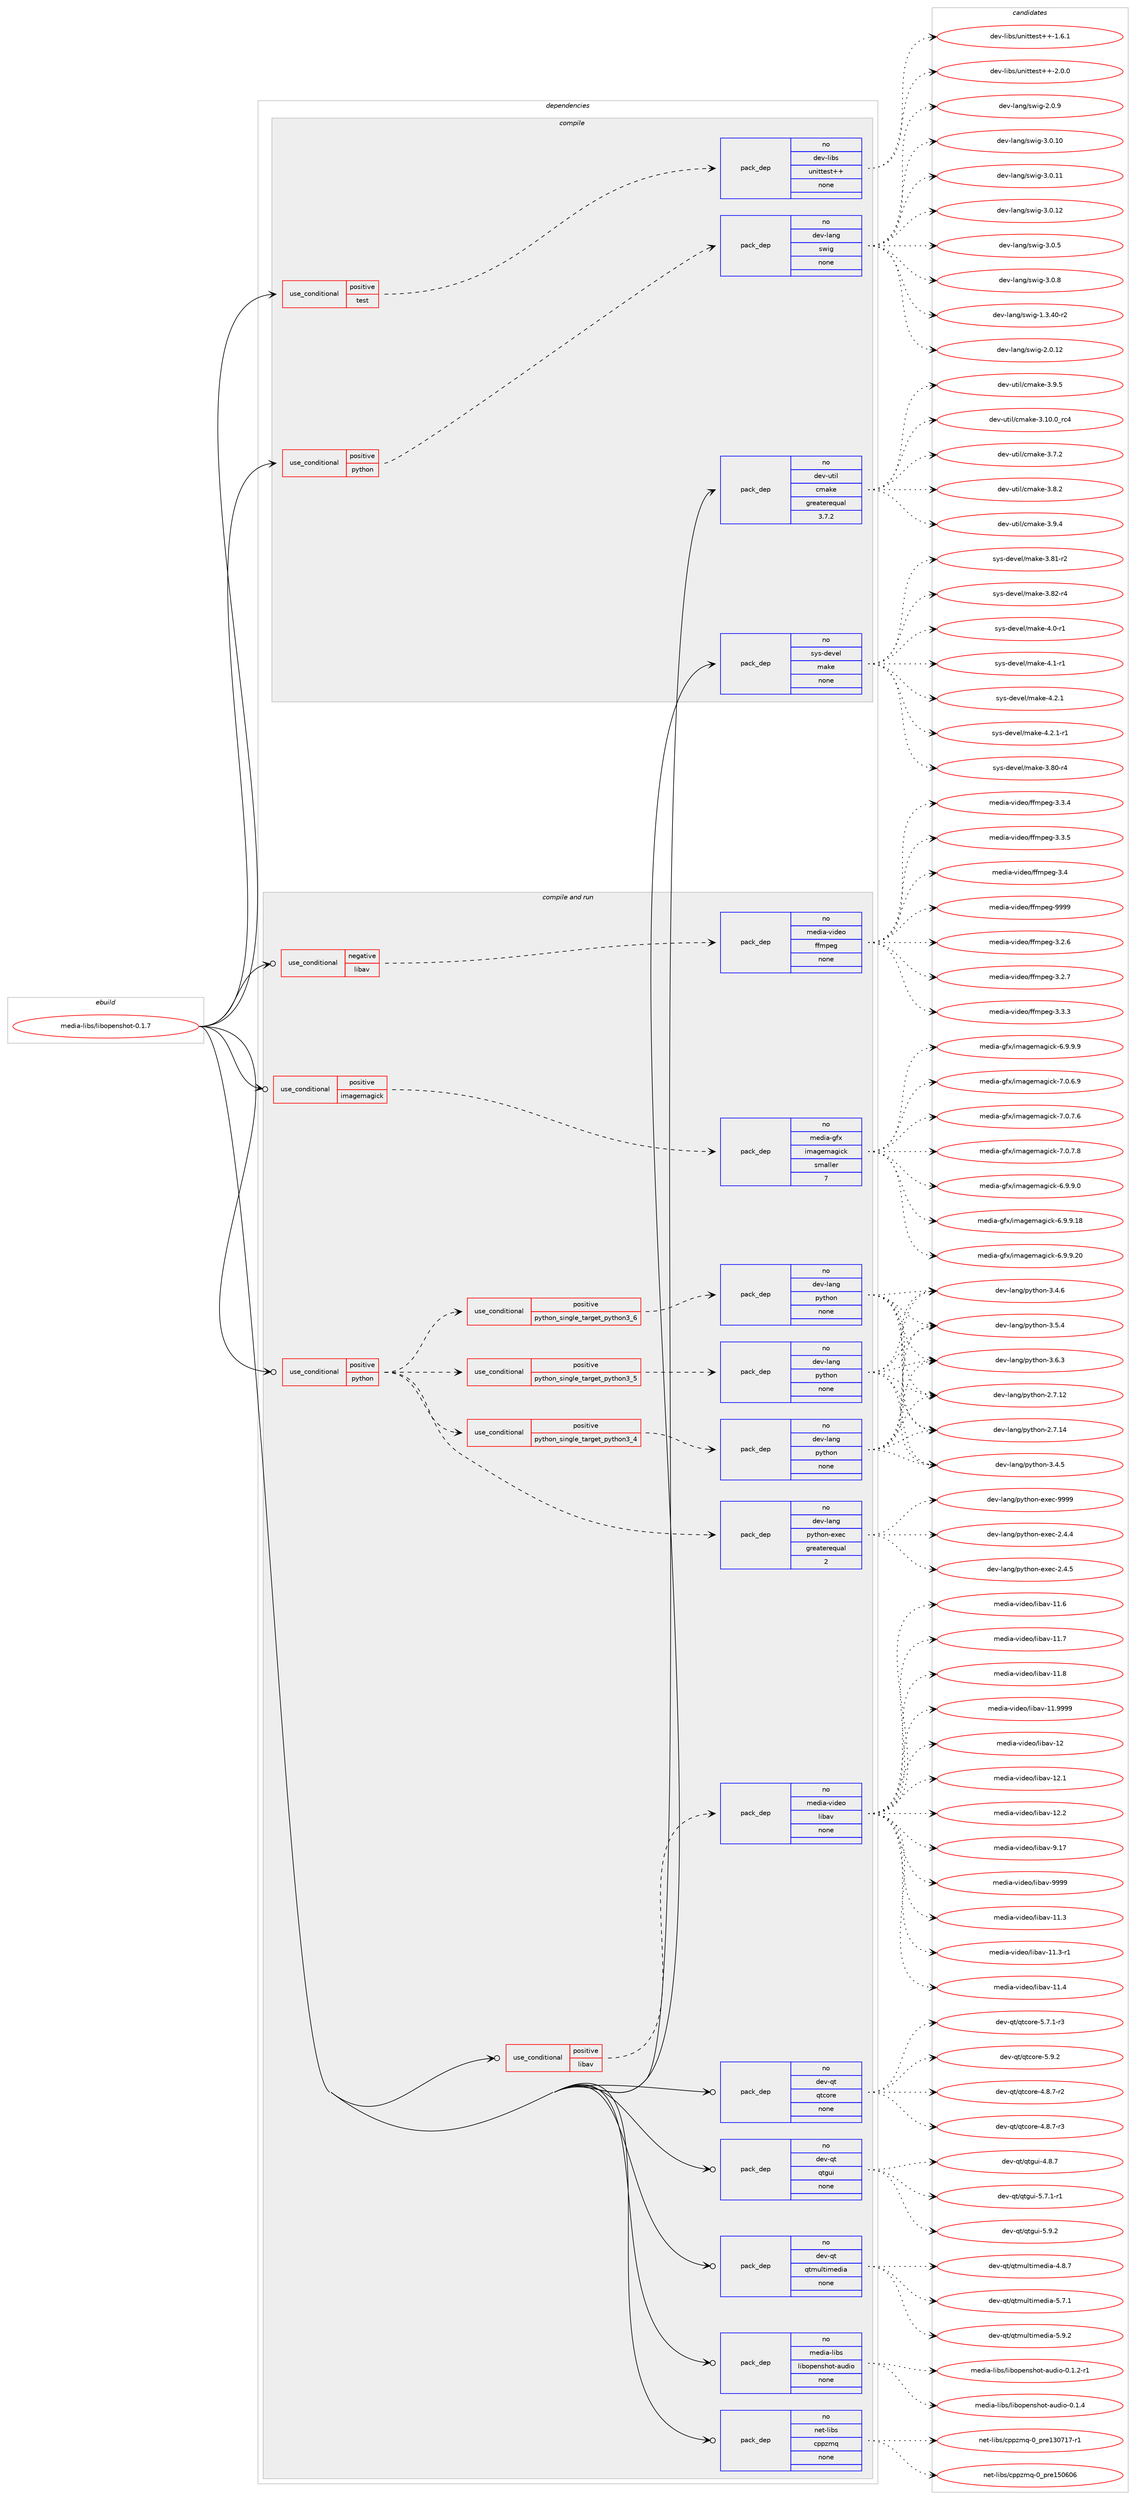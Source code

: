 digraph prolog {

# *************
# Graph options
# *************

newrank=true;
concentrate=true;
compound=true;
graph [rankdir=LR,fontname=Helvetica,fontsize=10,ranksep=1.5];#, ranksep=2.5, nodesep=0.2];
edge  [arrowhead=vee];
node  [fontname=Helvetica,fontsize=10];

# **********
# The ebuild
# **********

subgraph cluster_leftcol {
color=gray;
rank=same;
label=<<i>ebuild</i>>;
id [label="media-libs/libopenshot-0.1.7", color=red, width=4, href="../media-libs/libopenshot-0.1.7.svg"];
}

# ****************
# The dependencies
# ****************

subgraph cluster_midcol {
color=gray;
label=<<i>dependencies</i>>;
subgraph cluster_compile {
fillcolor="#eeeeee";
style=filled;
label=<<i>compile</i>>;
subgraph cond89921 {
dependency364753 [label=<<TABLE BORDER="0" CELLBORDER="1" CELLSPACING="0" CELLPADDING="4"><TR><TD ROWSPAN="3" CELLPADDING="10">use_conditional</TD></TR><TR><TD>positive</TD></TR><TR><TD>python</TD></TR></TABLE>>, shape=none, color=red];
subgraph pack269128 {
dependency364754 [label=<<TABLE BORDER="0" CELLBORDER="1" CELLSPACING="0" CELLPADDING="4" WIDTH="220"><TR><TD ROWSPAN="6" CELLPADDING="30">pack_dep</TD></TR><TR><TD WIDTH="110">no</TD></TR><TR><TD>dev-lang</TD></TR><TR><TD>swig</TD></TR><TR><TD>none</TD></TR><TR><TD></TD></TR></TABLE>>, shape=none, color=blue];
}
dependency364753:e -> dependency364754:w [weight=20,style="dashed",arrowhead="vee"];
}
id:e -> dependency364753:w [weight=20,style="solid",arrowhead="vee"];
subgraph cond89922 {
dependency364755 [label=<<TABLE BORDER="0" CELLBORDER="1" CELLSPACING="0" CELLPADDING="4"><TR><TD ROWSPAN="3" CELLPADDING="10">use_conditional</TD></TR><TR><TD>positive</TD></TR><TR><TD>test</TD></TR></TABLE>>, shape=none, color=red];
subgraph pack269129 {
dependency364756 [label=<<TABLE BORDER="0" CELLBORDER="1" CELLSPACING="0" CELLPADDING="4" WIDTH="220"><TR><TD ROWSPAN="6" CELLPADDING="30">pack_dep</TD></TR><TR><TD WIDTH="110">no</TD></TR><TR><TD>dev-libs</TD></TR><TR><TD>unittest++</TD></TR><TR><TD>none</TD></TR><TR><TD></TD></TR></TABLE>>, shape=none, color=blue];
}
dependency364755:e -> dependency364756:w [weight=20,style="dashed",arrowhead="vee"];
}
id:e -> dependency364755:w [weight=20,style="solid",arrowhead="vee"];
subgraph pack269130 {
dependency364757 [label=<<TABLE BORDER="0" CELLBORDER="1" CELLSPACING="0" CELLPADDING="4" WIDTH="220"><TR><TD ROWSPAN="6" CELLPADDING="30">pack_dep</TD></TR><TR><TD WIDTH="110">no</TD></TR><TR><TD>dev-util</TD></TR><TR><TD>cmake</TD></TR><TR><TD>greaterequal</TD></TR><TR><TD>3.7.2</TD></TR></TABLE>>, shape=none, color=blue];
}
id:e -> dependency364757:w [weight=20,style="solid",arrowhead="vee"];
subgraph pack269131 {
dependency364758 [label=<<TABLE BORDER="0" CELLBORDER="1" CELLSPACING="0" CELLPADDING="4" WIDTH="220"><TR><TD ROWSPAN="6" CELLPADDING="30">pack_dep</TD></TR><TR><TD WIDTH="110">no</TD></TR><TR><TD>sys-devel</TD></TR><TR><TD>make</TD></TR><TR><TD>none</TD></TR><TR><TD></TD></TR></TABLE>>, shape=none, color=blue];
}
id:e -> dependency364758:w [weight=20,style="solid",arrowhead="vee"];
}
subgraph cluster_compileandrun {
fillcolor="#eeeeee";
style=filled;
label=<<i>compile and run</i>>;
subgraph cond89923 {
dependency364759 [label=<<TABLE BORDER="0" CELLBORDER="1" CELLSPACING="0" CELLPADDING="4"><TR><TD ROWSPAN="3" CELLPADDING="10">use_conditional</TD></TR><TR><TD>negative</TD></TR><TR><TD>libav</TD></TR></TABLE>>, shape=none, color=red];
subgraph pack269132 {
dependency364760 [label=<<TABLE BORDER="0" CELLBORDER="1" CELLSPACING="0" CELLPADDING="4" WIDTH="220"><TR><TD ROWSPAN="6" CELLPADDING="30">pack_dep</TD></TR><TR><TD WIDTH="110">no</TD></TR><TR><TD>media-video</TD></TR><TR><TD>ffmpeg</TD></TR><TR><TD>none</TD></TR><TR><TD></TD></TR></TABLE>>, shape=none, color=blue];
}
dependency364759:e -> dependency364760:w [weight=20,style="dashed",arrowhead="vee"];
}
id:e -> dependency364759:w [weight=20,style="solid",arrowhead="odotvee"];
subgraph cond89924 {
dependency364761 [label=<<TABLE BORDER="0" CELLBORDER="1" CELLSPACING="0" CELLPADDING="4"><TR><TD ROWSPAN="3" CELLPADDING="10">use_conditional</TD></TR><TR><TD>positive</TD></TR><TR><TD>imagemagick</TD></TR></TABLE>>, shape=none, color=red];
subgraph pack269133 {
dependency364762 [label=<<TABLE BORDER="0" CELLBORDER="1" CELLSPACING="0" CELLPADDING="4" WIDTH="220"><TR><TD ROWSPAN="6" CELLPADDING="30">pack_dep</TD></TR><TR><TD WIDTH="110">no</TD></TR><TR><TD>media-gfx</TD></TR><TR><TD>imagemagick</TD></TR><TR><TD>smaller</TD></TR><TR><TD>7</TD></TR></TABLE>>, shape=none, color=blue];
}
dependency364761:e -> dependency364762:w [weight=20,style="dashed",arrowhead="vee"];
}
id:e -> dependency364761:w [weight=20,style="solid",arrowhead="odotvee"];
subgraph cond89925 {
dependency364763 [label=<<TABLE BORDER="0" CELLBORDER="1" CELLSPACING="0" CELLPADDING="4"><TR><TD ROWSPAN="3" CELLPADDING="10">use_conditional</TD></TR><TR><TD>positive</TD></TR><TR><TD>libav</TD></TR></TABLE>>, shape=none, color=red];
subgraph pack269134 {
dependency364764 [label=<<TABLE BORDER="0" CELLBORDER="1" CELLSPACING="0" CELLPADDING="4" WIDTH="220"><TR><TD ROWSPAN="6" CELLPADDING="30">pack_dep</TD></TR><TR><TD WIDTH="110">no</TD></TR><TR><TD>media-video</TD></TR><TR><TD>libav</TD></TR><TR><TD>none</TD></TR><TR><TD></TD></TR></TABLE>>, shape=none, color=blue];
}
dependency364763:e -> dependency364764:w [weight=20,style="dashed",arrowhead="vee"];
}
id:e -> dependency364763:w [weight=20,style="solid",arrowhead="odotvee"];
subgraph cond89926 {
dependency364765 [label=<<TABLE BORDER="0" CELLBORDER="1" CELLSPACING="0" CELLPADDING="4"><TR><TD ROWSPAN="3" CELLPADDING="10">use_conditional</TD></TR><TR><TD>positive</TD></TR><TR><TD>python</TD></TR></TABLE>>, shape=none, color=red];
subgraph cond89927 {
dependency364766 [label=<<TABLE BORDER="0" CELLBORDER="1" CELLSPACING="0" CELLPADDING="4"><TR><TD ROWSPAN="3" CELLPADDING="10">use_conditional</TD></TR><TR><TD>positive</TD></TR><TR><TD>python_single_target_python3_4</TD></TR></TABLE>>, shape=none, color=red];
subgraph pack269135 {
dependency364767 [label=<<TABLE BORDER="0" CELLBORDER="1" CELLSPACING="0" CELLPADDING="4" WIDTH="220"><TR><TD ROWSPAN="6" CELLPADDING="30">pack_dep</TD></TR><TR><TD WIDTH="110">no</TD></TR><TR><TD>dev-lang</TD></TR><TR><TD>python</TD></TR><TR><TD>none</TD></TR><TR><TD></TD></TR></TABLE>>, shape=none, color=blue];
}
dependency364766:e -> dependency364767:w [weight=20,style="dashed",arrowhead="vee"];
}
dependency364765:e -> dependency364766:w [weight=20,style="dashed",arrowhead="vee"];
subgraph cond89928 {
dependency364768 [label=<<TABLE BORDER="0" CELLBORDER="1" CELLSPACING="0" CELLPADDING="4"><TR><TD ROWSPAN="3" CELLPADDING="10">use_conditional</TD></TR><TR><TD>positive</TD></TR><TR><TD>python_single_target_python3_5</TD></TR></TABLE>>, shape=none, color=red];
subgraph pack269136 {
dependency364769 [label=<<TABLE BORDER="0" CELLBORDER="1" CELLSPACING="0" CELLPADDING="4" WIDTH="220"><TR><TD ROWSPAN="6" CELLPADDING="30">pack_dep</TD></TR><TR><TD WIDTH="110">no</TD></TR><TR><TD>dev-lang</TD></TR><TR><TD>python</TD></TR><TR><TD>none</TD></TR><TR><TD></TD></TR></TABLE>>, shape=none, color=blue];
}
dependency364768:e -> dependency364769:w [weight=20,style="dashed",arrowhead="vee"];
}
dependency364765:e -> dependency364768:w [weight=20,style="dashed",arrowhead="vee"];
subgraph cond89929 {
dependency364770 [label=<<TABLE BORDER="0" CELLBORDER="1" CELLSPACING="0" CELLPADDING="4"><TR><TD ROWSPAN="3" CELLPADDING="10">use_conditional</TD></TR><TR><TD>positive</TD></TR><TR><TD>python_single_target_python3_6</TD></TR></TABLE>>, shape=none, color=red];
subgraph pack269137 {
dependency364771 [label=<<TABLE BORDER="0" CELLBORDER="1" CELLSPACING="0" CELLPADDING="4" WIDTH="220"><TR><TD ROWSPAN="6" CELLPADDING="30">pack_dep</TD></TR><TR><TD WIDTH="110">no</TD></TR><TR><TD>dev-lang</TD></TR><TR><TD>python</TD></TR><TR><TD>none</TD></TR><TR><TD></TD></TR></TABLE>>, shape=none, color=blue];
}
dependency364770:e -> dependency364771:w [weight=20,style="dashed",arrowhead="vee"];
}
dependency364765:e -> dependency364770:w [weight=20,style="dashed",arrowhead="vee"];
subgraph pack269138 {
dependency364772 [label=<<TABLE BORDER="0" CELLBORDER="1" CELLSPACING="0" CELLPADDING="4" WIDTH="220"><TR><TD ROWSPAN="6" CELLPADDING="30">pack_dep</TD></TR><TR><TD WIDTH="110">no</TD></TR><TR><TD>dev-lang</TD></TR><TR><TD>python-exec</TD></TR><TR><TD>greaterequal</TD></TR><TR><TD>2</TD></TR></TABLE>>, shape=none, color=blue];
}
dependency364765:e -> dependency364772:w [weight=20,style="dashed",arrowhead="vee"];
}
id:e -> dependency364765:w [weight=20,style="solid",arrowhead="odotvee"];
subgraph pack269139 {
dependency364773 [label=<<TABLE BORDER="0" CELLBORDER="1" CELLSPACING="0" CELLPADDING="4" WIDTH="220"><TR><TD ROWSPAN="6" CELLPADDING="30">pack_dep</TD></TR><TR><TD WIDTH="110">no</TD></TR><TR><TD>dev-qt</TD></TR><TR><TD>qtcore</TD></TR><TR><TD>none</TD></TR><TR><TD></TD></TR></TABLE>>, shape=none, color=blue];
}
id:e -> dependency364773:w [weight=20,style="solid",arrowhead="odotvee"];
subgraph pack269140 {
dependency364774 [label=<<TABLE BORDER="0" CELLBORDER="1" CELLSPACING="0" CELLPADDING="4" WIDTH="220"><TR><TD ROWSPAN="6" CELLPADDING="30">pack_dep</TD></TR><TR><TD WIDTH="110">no</TD></TR><TR><TD>dev-qt</TD></TR><TR><TD>qtgui</TD></TR><TR><TD>none</TD></TR><TR><TD></TD></TR></TABLE>>, shape=none, color=blue];
}
id:e -> dependency364774:w [weight=20,style="solid",arrowhead="odotvee"];
subgraph pack269141 {
dependency364775 [label=<<TABLE BORDER="0" CELLBORDER="1" CELLSPACING="0" CELLPADDING="4" WIDTH="220"><TR><TD ROWSPAN="6" CELLPADDING="30">pack_dep</TD></TR><TR><TD WIDTH="110">no</TD></TR><TR><TD>dev-qt</TD></TR><TR><TD>qtmultimedia</TD></TR><TR><TD>none</TD></TR><TR><TD></TD></TR></TABLE>>, shape=none, color=blue];
}
id:e -> dependency364775:w [weight=20,style="solid",arrowhead="odotvee"];
subgraph pack269142 {
dependency364776 [label=<<TABLE BORDER="0" CELLBORDER="1" CELLSPACING="0" CELLPADDING="4" WIDTH="220"><TR><TD ROWSPAN="6" CELLPADDING="30">pack_dep</TD></TR><TR><TD WIDTH="110">no</TD></TR><TR><TD>media-libs</TD></TR><TR><TD>libopenshot-audio</TD></TR><TR><TD>none</TD></TR><TR><TD></TD></TR></TABLE>>, shape=none, color=blue];
}
id:e -> dependency364776:w [weight=20,style="solid",arrowhead="odotvee"];
subgraph pack269143 {
dependency364777 [label=<<TABLE BORDER="0" CELLBORDER="1" CELLSPACING="0" CELLPADDING="4" WIDTH="220"><TR><TD ROWSPAN="6" CELLPADDING="30">pack_dep</TD></TR><TR><TD WIDTH="110">no</TD></TR><TR><TD>net-libs</TD></TR><TR><TD>cppzmq</TD></TR><TR><TD>none</TD></TR><TR><TD></TD></TR></TABLE>>, shape=none, color=blue];
}
id:e -> dependency364777:w [weight=20,style="solid",arrowhead="odotvee"];
}
subgraph cluster_run {
fillcolor="#eeeeee";
style=filled;
label=<<i>run</i>>;
}
}

# **************
# The candidates
# **************

subgraph cluster_choices {
rank=same;
color=gray;
label=<<i>candidates</i>>;

subgraph choice269128 {
color=black;
nodesep=1;
choice100101118451089711010347115119105103454946514652484511450 [label="dev-lang/swig-1.3.40-r2", color=red, width=4,href="../dev-lang/swig-1.3.40-r2.svg"];
choice10010111845108971101034711511910510345504648464950 [label="dev-lang/swig-2.0.12", color=red, width=4,href="../dev-lang/swig-2.0.12.svg"];
choice100101118451089711010347115119105103455046484657 [label="dev-lang/swig-2.0.9", color=red, width=4,href="../dev-lang/swig-2.0.9.svg"];
choice10010111845108971101034711511910510345514648464948 [label="dev-lang/swig-3.0.10", color=red, width=4,href="../dev-lang/swig-3.0.10.svg"];
choice10010111845108971101034711511910510345514648464949 [label="dev-lang/swig-3.0.11", color=red, width=4,href="../dev-lang/swig-3.0.11.svg"];
choice10010111845108971101034711511910510345514648464950 [label="dev-lang/swig-3.0.12", color=red, width=4,href="../dev-lang/swig-3.0.12.svg"];
choice100101118451089711010347115119105103455146484653 [label="dev-lang/swig-3.0.5", color=red, width=4,href="../dev-lang/swig-3.0.5.svg"];
choice100101118451089711010347115119105103455146484656 [label="dev-lang/swig-3.0.8", color=red, width=4,href="../dev-lang/swig-3.0.8.svg"];
dependency364754:e -> choice100101118451089711010347115119105103454946514652484511450:w [style=dotted,weight="100"];
dependency364754:e -> choice10010111845108971101034711511910510345504648464950:w [style=dotted,weight="100"];
dependency364754:e -> choice100101118451089711010347115119105103455046484657:w [style=dotted,weight="100"];
dependency364754:e -> choice10010111845108971101034711511910510345514648464948:w [style=dotted,weight="100"];
dependency364754:e -> choice10010111845108971101034711511910510345514648464949:w [style=dotted,weight="100"];
dependency364754:e -> choice10010111845108971101034711511910510345514648464950:w [style=dotted,weight="100"];
dependency364754:e -> choice100101118451089711010347115119105103455146484653:w [style=dotted,weight="100"];
dependency364754:e -> choice100101118451089711010347115119105103455146484656:w [style=dotted,weight="100"];
}
subgraph choice269129 {
color=black;
nodesep=1;
choice1001011184510810598115471171101051161161011151164343454946544649 [label="dev-libs/unittest++-1.6.1", color=red, width=4,href="../dev-libs/unittest++-1.6.1.svg"];
choice1001011184510810598115471171101051161161011151164343455046484648 [label="dev-libs/unittest++-2.0.0", color=red, width=4,href="../dev-libs/unittest++-2.0.0.svg"];
dependency364756:e -> choice1001011184510810598115471171101051161161011151164343454946544649:w [style=dotted,weight="100"];
dependency364756:e -> choice1001011184510810598115471171101051161161011151164343455046484648:w [style=dotted,weight="100"];
}
subgraph choice269130 {
color=black;
nodesep=1;
choice1001011184511711610510847991099710710145514649484648951149952 [label="dev-util/cmake-3.10.0_rc4", color=red, width=4,href="../dev-util/cmake-3.10.0_rc4.svg"];
choice10010111845117116105108479910997107101455146554650 [label="dev-util/cmake-3.7.2", color=red, width=4,href="../dev-util/cmake-3.7.2.svg"];
choice10010111845117116105108479910997107101455146564650 [label="dev-util/cmake-3.8.2", color=red, width=4,href="../dev-util/cmake-3.8.2.svg"];
choice10010111845117116105108479910997107101455146574652 [label="dev-util/cmake-3.9.4", color=red, width=4,href="../dev-util/cmake-3.9.4.svg"];
choice10010111845117116105108479910997107101455146574653 [label="dev-util/cmake-3.9.5", color=red, width=4,href="../dev-util/cmake-3.9.5.svg"];
dependency364757:e -> choice1001011184511711610510847991099710710145514649484648951149952:w [style=dotted,weight="100"];
dependency364757:e -> choice10010111845117116105108479910997107101455146554650:w [style=dotted,weight="100"];
dependency364757:e -> choice10010111845117116105108479910997107101455146564650:w [style=dotted,weight="100"];
dependency364757:e -> choice10010111845117116105108479910997107101455146574652:w [style=dotted,weight="100"];
dependency364757:e -> choice10010111845117116105108479910997107101455146574653:w [style=dotted,weight="100"];
}
subgraph choice269131 {
color=black;
nodesep=1;
choice11512111545100101118101108471099710710145514656484511452 [label="sys-devel/make-3.80-r4", color=red, width=4,href="../sys-devel/make-3.80-r4.svg"];
choice11512111545100101118101108471099710710145514656494511450 [label="sys-devel/make-3.81-r2", color=red, width=4,href="../sys-devel/make-3.81-r2.svg"];
choice11512111545100101118101108471099710710145514656504511452 [label="sys-devel/make-3.82-r4", color=red, width=4,href="../sys-devel/make-3.82-r4.svg"];
choice115121115451001011181011084710997107101455246484511449 [label="sys-devel/make-4.0-r1", color=red, width=4,href="../sys-devel/make-4.0-r1.svg"];
choice115121115451001011181011084710997107101455246494511449 [label="sys-devel/make-4.1-r1", color=red, width=4,href="../sys-devel/make-4.1-r1.svg"];
choice115121115451001011181011084710997107101455246504649 [label="sys-devel/make-4.2.1", color=red, width=4,href="../sys-devel/make-4.2.1.svg"];
choice1151211154510010111810110847109971071014552465046494511449 [label="sys-devel/make-4.2.1-r1", color=red, width=4,href="../sys-devel/make-4.2.1-r1.svg"];
dependency364758:e -> choice11512111545100101118101108471099710710145514656484511452:w [style=dotted,weight="100"];
dependency364758:e -> choice11512111545100101118101108471099710710145514656494511450:w [style=dotted,weight="100"];
dependency364758:e -> choice11512111545100101118101108471099710710145514656504511452:w [style=dotted,weight="100"];
dependency364758:e -> choice115121115451001011181011084710997107101455246484511449:w [style=dotted,weight="100"];
dependency364758:e -> choice115121115451001011181011084710997107101455246494511449:w [style=dotted,weight="100"];
dependency364758:e -> choice115121115451001011181011084710997107101455246504649:w [style=dotted,weight="100"];
dependency364758:e -> choice1151211154510010111810110847109971071014552465046494511449:w [style=dotted,weight="100"];
}
subgraph choice269132 {
color=black;
nodesep=1;
choice109101100105974511810510010111147102102109112101103455146504654 [label="media-video/ffmpeg-3.2.6", color=red, width=4,href="../media-video/ffmpeg-3.2.6.svg"];
choice109101100105974511810510010111147102102109112101103455146504655 [label="media-video/ffmpeg-3.2.7", color=red, width=4,href="../media-video/ffmpeg-3.2.7.svg"];
choice109101100105974511810510010111147102102109112101103455146514651 [label="media-video/ffmpeg-3.3.3", color=red, width=4,href="../media-video/ffmpeg-3.3.3.svg"];
choice109101100105974511810510010111147102102109112101103455146514652 [label="media-video/ffmpeg-3.3.4", color=red, width=4,href="../media-video/ffmpeg-3.3.4.svg"];
choice109101100105974511810510010111147102102109112101103455146514653 [label="media-video/ffmpeg-3.3.5", color=red, width=4,href="../media-video/ffmpeg-3.3.5.svg"];
choice10910110010597451181051001011114710210210911210110345514652 [label="media-video/ffmpeg-3.4", color=red, width=4,href="../media-video/ffmpeg-3.4.svg"];
choice1091011001059745118105100101111471021021091121011034557575757 [label="media-video/ffmpeg-9999", color=red, width=4,href="../media-video/ffmpeg-9999.svg"];
dependency364760:e -> choice109101100105974511810510010111147102102109112101103455146504654:w [style=dotted,weight="100"];
dependency364760:e -> choice109101100105974511810510010111147102102109112101103455146504655:w [style=dotted,weight="100"];
dependency364760:e -> choice109101100105974511810510010111147102102109112101103455146514651:w [style=dotted,weight="100"];
dependency364760:e -> choice109101100105974511810510010111147102102109112101103455146514652:w [style=dotted,weight="100"];
dependency364760:e -> choice109101100105974511810510010111147102102109112101103455146514653:w [style=dotted,weight="100"];
dependency364760:e -> choice10910110010597451181051001011114710210210911210110345514652:w [style=dotted,weight="100"];
dependency364760:e -> choice1091011001059745118105100101111471021021091121011034557575757:w [style=dotted,weight="100"];
}
subgraph choice269133 {
color=black;
nodesep=1;
choice1091011001059745103102120471051099710310110997103105991074554465746574648 [label="media-gfx/imagemagick-6.9.9.0", color=red, width=4,href="../media-gfx/imagemagick-6.9.9.0.svg"];
choice109101100105974510310212047105109971031011099710310599107455446574657464956 [label="media-gfx/imagemagick-6.9.9.18", color=red, width=4,href="../media-gfx/imagemagick-6.9.9.18.svg"];
choice109101100105974510310212047105109971031011099710310599107455446574657465048 [label="media-gfx/imagemagick-6.9.9.20", color=red, width=4,href="../media-gfx/imagemagick-6.9.9.20.svg"];
choice1091011001059745103102120471051099710310110997103105991074554465746574657 [label="media-gfx/imagemagick-6.9.9.9", color=red, width=4,href="../media-gfx/imagemagick-6.9.9.9.svg"];
choice1091011001059745103102120471051099710310110997103105991074555464846544657 [label="media-gfx/imagemagick-7.0.6.9", color=red, width=4,href="../media-gfx/imagemagick-7.0.6.9.svg"];
choice1091011001059745103102120471051099710310110997103105991074555464846554654 [label="media-gfx/imagemagick-7.0.7.6", color=red, width=4,href="../media-gfx/imagemagick-7.0.7.6.svg"];
choice1091011001059745103102120471051099710310110997103105991074555464846554656 [label="media-gfx/imagemagick-7.0.7.8", color=red, width=4,href="../media-gfx/imagemagick-7.0.7.8.svg"];
dependency364762:e -> choice1091011001059745103102120471051099710310110997103105991074554465746574648:w [style=dotted,weight="100"];
dependency364762:e -> choice109101100105974510310212047105109971031011099710310599107455446574657464956:w [style=dotted,weight="100"];
dependency364762:e -> choice109101100105974510310212047105109971031011099710310599107455446574657465048:w [style=dotted,weight="100"];
dependency364762:e -> choice1091011001059745103102120471051099710310110997103105991074554465746574657:w [style=dotted,weight="100"];
dependency364762:e -> choice1091011001059745103102120471051099710310110997103105991074555464846544657:w [style=dotted,weight="100"];
dependency364762:e -> choice1091011001059745103102120471051099710310110997103105991074555464846554654:w [style=dotted,weight="100"];
dependency364762:e -> choice1091011001059745103102120471051099710310110997103105991074555464846554656:w [style=dotted,weight="100"];
}
subgraph choice269134 {
color=black;
nodesep=1;
choice10910110010597451181051001011114710810598971184549494651 [label="media-video/libav-11.3", color=red, width=4,href="../media-video/libav-11.3.svg"];
choice109101100105974511810510010111147108105989711845494946514511449 [label="media-video/libav-11.3-r1", color=red, width=4,href="../media-video/libav-11.3-r1.svg"];
choice10910110010597451181051001011114710810598971184549494652 [label="media-video/libav-11.4", color=red, width=4,href="../media-video/libav-11.4.svg"];
choice10910110010597451181051001011114710810598971184549494654 [label="media-video/libav-11.6", color=red, width=4,href="../media-video/libav-11.6.svg"];
choice10910110010597451181051001011114710810598971184549494655 [label="media-video/libav-11.7", color=red, width=4,href="../media-video/libav-11.7.svg"];
choice10910110010597451181051001011114710810598971184549494656 [label="media-video/libav-11.8", color=red, width=4,href="../media-video/libav-11.8.svg"];
choice10910110010597451181051001011114710810598971184549494657575757 [label="media-video/libav-11.9999", color=red, width=4,href="../media-video/libav-11.9999.svg"];
choice1091011001059745118105100101111471081059897118454950 [label="media-video/libav-12", color=red, width=4,href="../media-video/libav-12.svg"];
choice10910110010597451181051001011114710810598971184549504649 [label="media-video/libav-12.1", color=red, width=4,href="../media-video/libav-12.1.svg"];
choice10910110010597451181051001011114710810598971184549504650 [label="media-video/libav-12.2", color=red, width=4,href="../media-video/libav-12.2.svg"];
choice10910110010597451181051001011114710810598971184557464955 [label="media-video/libav-9.17", color=red, width=4,href="../media-video/libav-9.17.svg"];
choice10910110010597451181051001011114710810598971184557575757 [label="media-video/libav-9999", color=red, width=4,href="../media-video/libav-9999.svg"];
dependency364764:e -> choice10910110010597451181051001011114710810598971184549494651:w [style=dotted,weight="100"];
dependency364764:e -> choice109101100105974511810510010111147108105989711845494946514511449:w [style=dotted,weight="100"];
dependency364764:e -> choice10910110010597451181051001011114710810598971184549494652:w [style=dotted,weight="100"];
dependency364764:e -> choice10910110010597451181051001011114710810598971184549494654:w [style=dotted,weight="100"];
dependency364764:e -> choice10910110010597451181051001011114710810598971184549494655:w [style=dotted,weight="100"];
dependency364764:e -> choice10910110010597451181051001011114710810598971184549494656:w [style=dotted,weight="100"];
dependency364764:e -> choice10910110010597451181051001011114710810598971184549494657575757:w [style=dotted,weight="100"];
dependency364764:e -> choice1091011001059745118105100101111471081059897118454950:w [style=dotted,weight="100"];
dependency364764:e -> choice10910110010597451181051001011114710810598971184549504649:w [style=dotted,weight="100"];
dependency364764:e -> choice10910110010597451181051001011114710810598971184549504650:w [style=dotted,weight="100"];
dependency364764:e -> choice10910110010597451181051001011114710810598971184557464955:w [style=dotted,weight="100"];
dependency364764:e -> choice10910110010597451181051001011114710810598971184557575757:w [style=dotted,weight="100"];
}
subgraph choice269135 {
color=black;
nodesep=1;
choice10010111845108971101034711212111610411111045504655464950 [label="dev-lang/python-2.7.12", color=red, width=4,href="../dev-lang/python-2.7.12.svg"];
choice10010111845108971101034711212111610411111045504655464952 [label="dev-lang/python-2.7.14", color=red, width=4,href="../dev-lang/python-2.7.14.svg"];
choice100101118451089711010347112121116104111110455146524653 [label="dev-lang/python-3.4.5", color=red, width=4,href="../dev-lang/python-3.4.5.svg"];
choice100101118451089711010347112121116104111110455146524654 [label="dev-lang/python-3.4.6", color=red, width=4,href="../dev-lang/python-3.4.6.svg"];
choice100101118451089711010347112121116104111110455146534652 [label="dev-lang/python-3.5.4", color=red, width=4,href="../dev-lang/python-3.5.4.svg"];
choice100101118451089711010347112121116104111110455146544651 [label="dev-lang/python-3.6.3", color=red, width=4,href="../dev-lang/python-3.6.3.svg"];
dependency364767:e -> choice10010111845108971101034711212111610411111045504655464950:w [style=dotted,weight="100"];
dependency364767:e -> choice10010111845108971101034711212111610411111045504655464952:w [style=dotted,weight="100"];
dependency364767:e -> choice100101118451089711010347112121116104111110455146524653:w [style=dotted,weight="100"];
dependency364767:e -> choice100101118451089711010347112121116104111110455146524654:w [style=dotted,weight="100"];
dependency364767:e -> choice100101118451089711010347112121116104111110455146534652:w [style=dotted,weight="100"];
dependency364767:e -> choice100101118451089711010347112121116104111110455146544651:w [style=dotted,weight="100"];
}
subgraph choice269136 {
color=black;
nodesep=1;
choice10010111845108971101034711212111610411111045504655464950 [label="dev-lang/python-2.7.12", color=red, width=4,href="../dev-lang/python-2.7.12.svg"];
choice10010111845108971101034711212111610411111045504655464952 [label="dev-lang/python-2.7.14", color=red, width=4,href="../dev-lang/python-2.7.14.svg"];
choice100101118451089711010347112121116104111110455146524653 [label="dev-lang/python-3.4.5", color=red, width=4,href="../dev-lang/python-3.4.5.svg"];
choice100101118451089711010347112121116104111110455146524654 [label="dev-lang/python-3.4.6", color=red, width=4,href="../dev-lang/python-3.4.6.svg"];
choice100101118451089711010347112121116104111110455146534652 [label="dev-lang/python-3.5.4", color=red, width=4,href="../dev-lang/python-3.5.4.svg"];
choice100101118451089711010347112121116104111110455146544651 [label="dev-lang/python-3.6.3", color=red, width=4,href="../dev-lang/python-3.6.3.svg"];
dependency364769:e -> choice10010111845108971101034711212111610411111045504655464950:w [style=dotted,weight="100"];
dependency364769:e -> choice10010111845108971101034711212111610411111045504655464952:w [style=dotted,weight="100"];
dependency364769:e -> choice100101118451089711010347112121116104111110455146524653:w [style=dotted,weight="100"];
dependency364769:e -> choice100101118451089711010347112121116104111110455146524654:w [style=dotted,weight="100"];
dependency364769:e -> choice100101118451089711010347112121116104111110455146534652:w [style=dotted,weight="100"];
dependency364769:e -> choice100101118451089711010347112121116104111110455146544651:w [style=dotted,weight="100"];
}
subgraph choice269137 {
color=black;
nodesep=1;
choice10010111845108971101034711212111610411111045504655464950 [label="dev-lang/python-2.7.12", color=red, width=4,href="../dev-lang/python-2.7.12.svg"];
choice10010111845108971101034711212111610411111045504655464952 [label="dev-lang/python-2.7.14", color=red, width=4,href="../dev-lang/python-2.7.14.svg"];
choice100101118451089711010347112121116104111110455146524653 [label="dev-lang/python-3.4.5", color=red, width=4,href="../dev-lang/python-3.4.5.svg"];
choice100101118451089711010347112121116104111110455146524654 [label="dev-lang/python-3.4.6", color=red, width=4,href="../dev-lang/python-3.4.6.svg"];
choice100101118451089711010347112121116104111110455146534652 [label="dev-lang/python-3.5.4", color=red, width=4,href="../dev-lang/python-3.5.4.svg"];
choice100101118451089711010347112121116104111110455146544651 [label="dev-lang/python-3.6.3", color=red, width=4,href="../dev-lang/python-3.6.3.svg"];
dependency364771:e -> choice10010111845108971101034711212111610411111045504655464950:w [style=dotted,weight="100"];
dependency364771:e -> choice10010111845108971101034711212111610411111045504655464952:w [style=dotted,weight="100"];
dependency364771:e -> choice100101118451089711010347112121116104111110455146524653:w [style=dotted,weight="100"];
dependency364771:e -> choice100101118451089711010347112121116104111110455146524654:w [style=dotted,weight="100"];
dependency364771:e -> choice100101118451089711010347112121116104111110455146534652:w [style=dotted,weight="100"];
dependency364771:e -> choice100101118451089711010347112121116104111110455146544651:w [style=dotted,weight="100"];
}
subgraph choice269138 {
color=black;
nodesep=1;
choice1001011184510897110103471121211161041111104510112010199455046524652 [label="dev-lang/python-exec-2.4.4", color=red, width=4,href="../dev-lang/python-exec-2.4.4.svg"];
choice1001011184510897110103471121211161041111104510112010199455046524653 [label="dev-lang/python-exec-2.4.5", color=red, width=4,href="../dev-lang/python-exec-2.4.5.svg"];
choice10010111845108971101034711212111610411111045101120101994557575757 [label="dev-lang/python-exec-9999", color=red, width=4,href="../dev-lang/python-exec-9999.svg"];
dependency364772:e -> choice1001011184510897110103471121211161041111104510112010199455046524652:w [style=dotted,weight="100"];
dependency364772:e -> choice1001011184510897110103471121211161041111104510112010199455046524653:w [style=dotted,weight="100"];
dependency364772:e -> choice10010111845108971101034711212111610411111045101120101994557575757:w [style=dotted,weight="100"];
}
subgraph choice269139 {
color=black;
nodesep=1;
choice1001011184511311647113116991111141014552465646554511450 [label="dev-qt/qtcore-4.8.7-r2", color=red, width=4,href="../dev-qt/qtcore-4.8.7-r2.svg"];
choice1001011184511311647113116991111141014552465646554511451 [label="dev-qt/qtcore-4.8.7-r3", color=red, width=4,href="../dev-qt/qtcore-4.8.7-r3.svg"];
choice1001011184511311647113116991111141014553465546494511451 [label="dev-qt/qtcore-5.7.1-r3", color=red, width=4,href="../dev-qt/qtcore-5.7.1-r3.svg"];
choice100101118451131164711311699111114101455346574650 [label="dev-qt/qtcore-5.9.2", color=red, width=4,href="../dev-qt/qtcore-5.9.2.svg"];
dependency364773:e -> choice1001011184511311647113116991111141014552465646554511450:w [style=dotted,weight="100"];
dependency364773:e -> choice1001011184511311647113116991111141014552465646554511451:w [style=dotted,weight="100"];
dependency364773:e -> choice1001011184511311647113116991111141014553465546494511451:w [style=dotted,weight="100"];
dependency364773:e -> choice100101118451131164711311699111114101455346574650:w [style=dotted,weight="100"];
}
subgraph choice269140 {
color=black;
nodesep=1;
choice1001011184511311647113116103117105455246564655 [label="dev-qt/qtgui-4.8.7", color=red, width=4,href="../dev-qt/qtgui-4.8.7.svg"];
choice10010111845113116471131161031171054553465546494511449 [label="dev-qt/qtgui-5.7.1-r1", color=red, width=4,href="../dev-qt/qtgui-5.7.1-r1.svg"];
choice1001011184511311647113116103117105455346574650 [label="dev-qt/qtgui-5.9.2", color=red, width=4,href="../dev-qt/qtgui-5.9.2.svg"];
dependency364774:e -> choice1001011184511311647113116103117105455246564655:w [style=dotted,weight="100"];
dependency364774:e -> choice10010111845113116471131161031171054553465546494511449:w [style=dotted,weight="100"];
dependency364774:e -> choice1001011184511311647113116103117105455346574650:w [style=dotted,weight="100"];
}
subgraph choice269141 {
color=black;
nodesep=1;
choice100101118451131164711311610911710811610510910110010597455246564655 [label="dev-qt/qtmultimedia-4.8.7", color=red, width=4,href="../dev-qt/qtmultimedia-4.8.7.svg"];
choice100101118451131164711311610911710811610510910110010597455346554649 [label="dev-qt/qtmultimedia-5.7.1", color=red, width=4,href="../dev-qt/qtmultimedia-5.7.1.svg"];
choice100101118451131164711311610911710811610510910110010597455346574650 [label="dev-qt/qtmultimedia-5.9.2", color=red, width=4,href="../dev-qt/qtmultimedia-5.9.2.svg"];
dependency364775:e -> choice100101118451131164711311610911710811610510910110010597455246564655:w [style=dotted,weight="100"];
dependency364775:e -> choice100101118451131164711311610911710811610510910110010597455346554649:w [style=dotted,weight="100"];
dependency364775:e -> choice100101118451131164711311610911710811610510910110010597455346574650:w [style=dotted,weight="100"];
}
subgraph choice269142 {
color=black;
nodesep=1;
choice109101100105974510810598115471081059811111210111011510411111645971171001051114548464946504511449 [label="media-libs/libopenshot-audio-0.1.2-r1", color=red, width=4,href="../media-libs/libopenshot-audio-0.1.2-r1.svg"];
choice10910110010597451081059811547108105981111121011101151041111164597117100105111454846494652 [label="media-libs/libopenshot-audio-0.1.4", color=red, width=4,href="../media-libs/libopenshot-audio-0.1.4.svg"];
dependency364776:e -> choice109101100105974510810598115471081059811111210111011510411111645971171001051114548464946504511449:w [style=dotted,weight="100"];
dependency364776:e -> choice10910110010597451081059811547108105981111121011101151041111164597117100105111454846494652:w [style=dotted,weight="100"];
}
subgraph choice269143 {
color=black;
nodesep=1;
choice110101116451081059811547991121121221091134548951121141014951485549554511449 [label="net-libs/cppzmq-0_pre130717-r1", color=red, width=4,href="../net-libs/cppzmq-0_pre130717-r1.svg"];
choice11010111645108105981154799112112122109113454895112114101495348544854 [label="net-libs/cppzmq-0_pre150606", color=red, width=4,href="../net-libs/cppzmq-0_pre150606.svg"];
dependency364777:e -> choice110101116451081059811547991121121221091134548951121141014951485549554511449:w [style=dotted,weight="100"];
dependency364777:e -> choice11010111645108105981154799112112122109113454895112114101495348544854:w [style=dotted,weight="100"];
}
}

}
